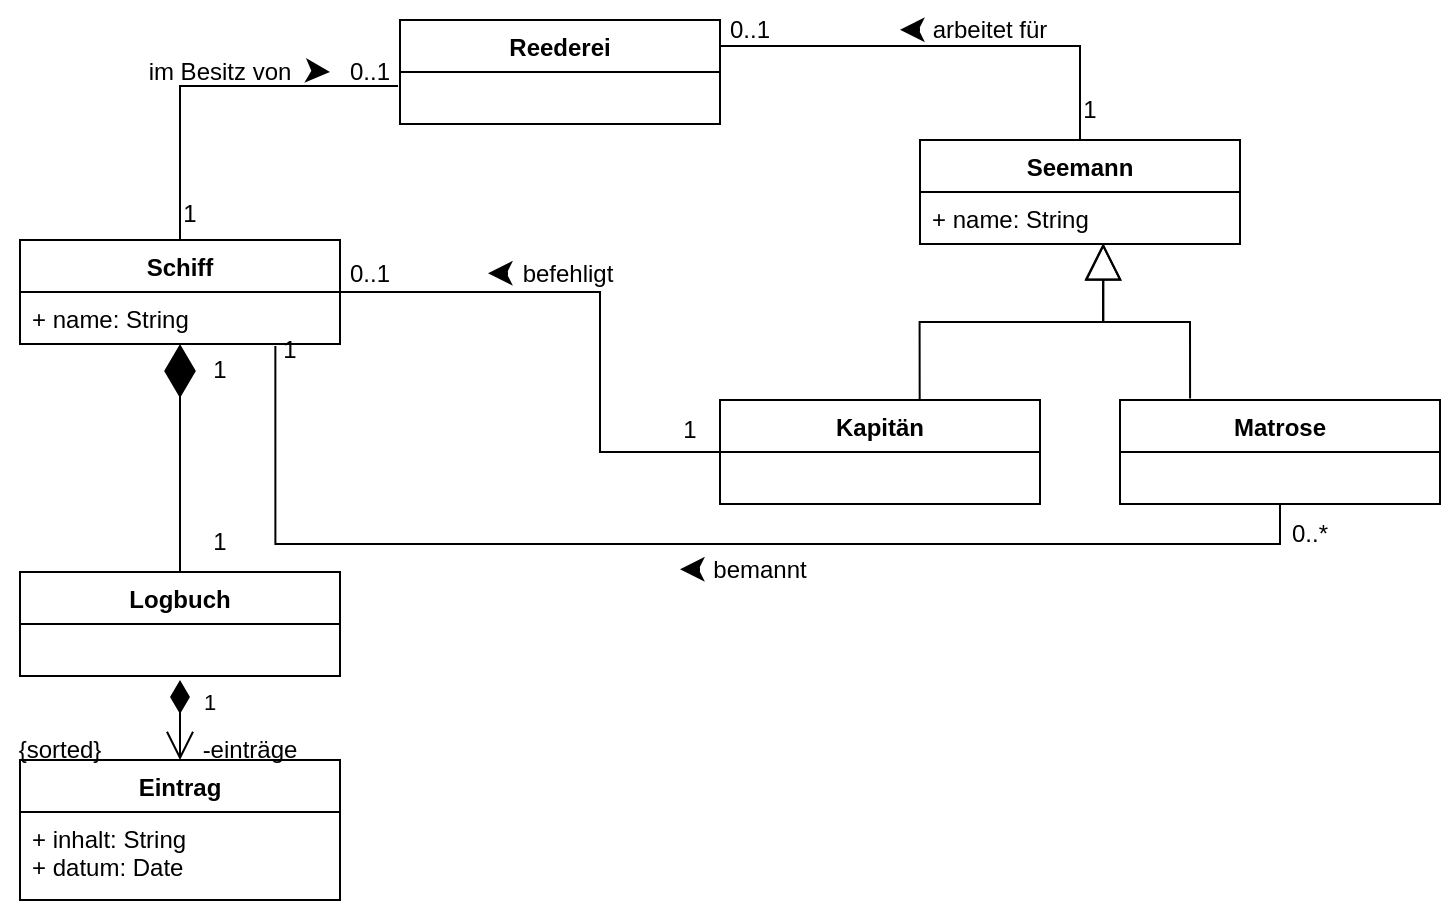 <mxfile version="20.0.4" type="github">
  <diagram id="C5RBs43oDa-KdzZeNtuy" name="Page-1">
    <mxGraphModel dx="782" dy="468" grid="1" gridSize="10" guides="1" tooltips="1" connect="1" arrows="1" fold="1" page="1" pageScale="1" pageWidth="827" pageHeight="1169" math="0" shadow="0">
      <root>
        <mxCell id="WIyWlLk6GJQsqaUBKTNV-0" />
        <mxCell id="WIyWlLk6GJQsqaUBKTNV-1" parent="WIyWlLk6GJQsqaUBKTNV-0" />
        <mxCell id="LNCcRjCM3wwA3M9pp7GL-0" value="Reederei" style="swimlane;fontStyle=1;align=center;verticalAlign=top;childLayout=stackLayout;horizontal=1;startSize=26;horizontalStack=0;resizeParent=1;resizeParentMax=0;resizeLast=0;collapsible=1;marginBottom=0;" parent="WIyWlLk6GJQsqaUBKTNV-1" vertex="1">
          <mxGeometry x="290" y="80" width="160" height="52" as="geometry" />
        </mxCell>
        <mxCell id="LNCcRjCM3wwA3M9pp7GL-59" style="edgeStyle=orthogonalEdgeStyle;rounded=0;orthogonalLoop=1;jettySize=auto;html=1;exitX=0.5;exitY=0;exitDx=0;exitDy=0;entryX=1;entryY=0.25;entryDx=0;entryDy=0;endArrow=none;endFill=0;elbow=vertical;" parent="WIyWlLk6GJQsqaUBKTNV-1" source="LNCcRjCM3wwA3M9pp7GL-4" target="LNCcRjCM3wwA3M9pp7GL-0" edge="1">
          <mxGeometry relative="1" as="geometry" />
        </mxCell>
        <mxCell id="LNCcRjCM3wwA3M9pp7GL-4" value="Seemann" style="swimlane;fontStyle=1;align=center;verticalAlign=top;childLayout=stackLayout;horizontal=1;startSize=26;horizontalStack=0;resizeParent=1;resizeParentMax=0;resizeLast=0;collapsible=1;marginBottom=0;" parent="WIyWlLk6GJQsqaUBKTNV-1" vertex="1">
          <mxGeometry x="550" y="140" width="160" height="52" as="geometry" />
        </mxCell>
        <mxCell id="LNCcRjCM3wwA3M9pp7GL-5" value="+ name: String" style="text;strokeColor=none;fillColor=none;align=left;verticalAlign=top;spacingLeft=4;spacingRight=4;overflow=hidden;rotatable=0;points=[[0,0.5],[1,0.5]];portConstraint=eastwest;" parent="LNCcRjCM3wwA3M9pp7GL-4" vertex="1">
          <mxGeometry y="26" width="160" height="26" as="geometry" />
        </mxCell>
        <mxCell id="LNCcRjCM3wwA3M9pp7GL-45" style="edgeStyle=orthogonalEdgeStyle;rounded=0;orthogonalLoop=1;jettySize=auto;html=1;exitX=0.5;exitY=0;exitDx=0;exitDy=0;entryX=-0.006;entryY=0.269;entryDx=0;entryDy=0;entryPerimeter=0;elbow=vertical;endArrow=none;endFill=0;" parent="WIyWlLk6GJQsqaUBKTNV-1" source="LNCcRjCM3wwA3M9pp7GL-20" edge="1">
          <mxGeometry relative="1" as="geometry">
            <mxPoint x="289.04" y="112.994" as="targetPoint" />
            <Array as="points">
              <mxPoint x="180" y="113" />
            </Array>
          </mxGeometry>
        </mxCell>
        <mxCell id="LNCcRjCM3wwA3M9pp7GL-20" value="Schiff" style="swimlane;fontStyle=1;align=center;verticalAlign=top;childLayout=stackLayout;horizontal=1;startSize=26;horizontalStack=0;resizeParent=1;resizeParentMax=0;resizeLast=0;collapsible=1;marginBottom=0;" parent="WIyWlLk6GJQsqaUBKTNV-1" vertex="1">
          <mxGeometry x="100" y="190" width="160" height="52" as="geometry" />
        </mxCell>
        <mxCell id="LNCcRjCM3wwA3M9pp7GL-21" value="+ name: String" style="text;strokeColor=none;fillColor=none;align=left;verticalAlign=top;spacingLeft=4;spacingRight=4;overflow=hidden;rotatable=0;points=[[0,0.5],[1,0.5]];portConstraint=eastwest;" parent="LNCcRjCM3wwA3M9pp7GL-20" vertex="1">
          <mxGeometry y="26" width="160" height="26" as="geometry" />
        </mxCell>
        <mxCell id="LNCcRjCM3wwA3M9pp7GL-74" style="edgeStyle=orthogonalEdgeStyle;rounded=0;orthogonalLoop=1;jettySize=auto;html=1;exitX=0.5;exitY=1;exitDx=0;exitDy=0;entryX=0.798;entryY=1.038;entryDx=0;entryDy=0;entryPerimeter=0;endArrow=none;endFill=0;strokeWidth=1;elbow=vertical;" parent="WIyWlLk6GJQsqaUBKTNV-1" source="LNCcRjCM3wwA3M9pp7GL-24" target="LNCcRjCM3wwA3M9pp7GL-21" edge="1">
          <mxGeometry relative="1" as="geometry" />
        </mxCell>
        <mxCell id="LNCcRjCM3wwA3M9pp7GL-24" value="Matrose" style="swimlane;fontStyle=1;align=center;verticalAlign=top;childLayout=stackLayout;horizontal=1;startSize=26;horizontalStack=0;resizeParent=1;resizeParentMax=0;resizeLast=0;collapsible=1;marginBottom=0;" parent="WIyWlLk6GJQsqaUBKTNV-1" vertex="1">
          <mxGeometry x="650" y="270" width="160" height="52" as="geometry" />
        </mxCell>
        <mxCell id="LNCcRjCM3wwA3M9pp7GL-69" style="edgeStyle=orthogonalEdgeStyle;rounded=0;orthogonalLoop=1;jettySize=auto;html=1;exitX=0;exitY=0.5;exitDx=0;exitDy=0;entryX=1;entryY=0.5;entryDx=0;entryDy=0;endArrow=none;endFill=0;strokeWidth=1;elbow=vertical;" parent="WIyWlLk6GJQsqaUBKTNV-1" source="LNCcRjCM3wwA3M9pp7GL-28" target="LNCcRjCM3wwA3M9pp7GL-20" edge="1">
          <mxGeometry relative="1" as="geometry">
            <Array as="points">
              <mxPoint x="390" y="296" />
              <mxPoint x="390" y="216" />
            </Array>
          </mxGeometry>
        </mxCell>
        <mxCell id="LNCcRjCM3wwA3M9pp7GL-28" value="Kapitän" style="swimlane;fontStyle=1;align=center;verticalAlign=top;childLayout=stackLayout;horizontal=1;startSize=26;horizontalStack=0;resizeParent=1;resizeParentMax=0;resizeLast=0;collapsible=1;marginBottom=0;" parent="WIyWlLk6GJQsqaUBKTNV-1" vertex="1">
          <mxGeometry x="450" y="270" width="160" height="52" as="geometry" />
        </mxCell>
        <mxCell id="LNCcRjCM3wwA3M9pp7GL-36" value="" style="endArrow=block;endSize=16;endFill=0;html=1;rounded=0;exitX=0.219;exitY=-0.014;exitDx=0;exitDy=0;exitPerimeter=0;entryX=0.573;entryY=0.991;entryDx=0;entryDy=0;entryPerimeter=0;edgeStyle=orthogonalEdgeStyle;" parent="WIyWlLk6GJQsqaUBKTNV-1" source="LNCcRjCM3wwA3M9pp7GL-24" target="LNCcRjCM3wwA3M9pp7GL-5" edge="1">
          <mxGeometry width="160" relative="1" as="geometry">
            <mxPoint x="580" y="270" as="sourcePoint" />
            <mxPoint x="640" y="210" as="targetPoint" />
          </mxGeometry>
        </mxCell>
        <mxCell id="LNCcRjCM3wwA3M9pp7GL-38" value="" style="endArrow=block;endSize=16;endFill=0;html=1;rounded=0;exitX=0.624;exitY=-0.005;exitDx=0;exitDy=0;exitPerimeter=0;entryX=0.572;entryY=0.986;entryDx=0;entryDy=0;entryPerimeter=0;edgeStyle=orthogonalEdgeStyle;" parent="WIyWlLk6GJQsqaUBKTNV-1" source="LNCcRjCM3wwA3M9pp7GL-28" target="LNCcRjCM3wwA3M9pp7GL-5" edge="1">
          <mxGeometry width="160" relative="1" as="geometry">
            <mxPoint x="550" y="260" as="sourcePoint" />
            <mxPoint x="632.08" y="226.286" as="targetPoint" />
          </mxGeometry>
        </mxCell>
        <mxCell id="LNCcRjCM3wwA3M9pp7GL-44" value="0..1" style="text;html=1;strokeColor=none;fillColor=none;align=center;verticalAlign=middle;whiteSpace=wrap;rounded=0;" parent="WIyWlLk6GJQsqaUBKTNV-1" vertex="1">
          <mxGeometry x="260" y="91" width="30" height="30" as="geometry" />
        </mxCell>
        <mxCell id="LNCcRjCM3wwA3M9pp7GL-46" value="im Besitz von" style="text;html=1;strokeColor=none;fillColor=none;align=center;verticalAlign=middle;whiteSpace=wrap;rounded=0;" parent="WIyWlLk6GJQsqaUBKTNV-1" vertex="1">
          <mxGeometry x="160" y="91" width="80" height="30" as="geometry" />
        </mxCell>
        <mxCell id="LNCcRjCM3wwA3M9pp7GL-47" value="Logbuch" style="swimlane;fontStyle=1;align=center;verticalAlign=top;childLayout=stackLayout;horizontal=1;startSize=26;horizontalStack=0;resizeParent=1;resizeParentMax=0;resizeLast=0;collapsible=1;marginBottom=0;" parent="WIyWlLk6GJQsqaUBKTNV-1" vertex="1">
          <mxGeometry x="100" y="356" width="160" height="52" as="geometry" />
        </mxCell>
        <mxCell id="LNCcRjCM3wwA3M9pp7GL-51" value="" style="endArrow=diamondThin;endFill=1;endSize=24;html=1;rounded=0;elbow=vertical;exitX=0.5;exitY=0;exitDx=0;exitDy=0;" parent="WIyWlLk6GJQsqaUBKTNV-1" source="LNCcRjCM3wwA3M9pp7GL-47" target="LNCcRjCM3wwA3M9pp7GL-21" edge="1">
          <mxGeometry width="160" relative="1" as="geometry">
            <mxPoint x="240" y="230" as="sourcePoint" />
            <mxPoint x="180" y="276" as="targetPoint" />
          </mxGeometry>
        </mxCell>
        <mxCell id="LNCcRjCM3wwA3M9pp7GL-52" value="1" style="text;html=1;strokeColor=none;fillColor=none;align=center;verticalAlign=middle;whiteSpace=wrap;rounded=0;" parent="WIyWlLk6GJQsqaUBKTNV-1" vertex="1">
          <mxGeometry x="185" y="240" width="30" height="30" as="geometry" />
        </mxCell>
        <mxCell id="LNCcRjCM3wwA3M9pp7GL-54" value="1" style="text;html=1;strokeColor=none;fillColor=none;align=center;verticalAlign=middle;whiteSpace=wrap;rounded=0;" parent="WIyWlLk6GJQsqaUBKTNV-1" vertex="1">
          <mxGeometry x="185" y="326" width="30" height="30" as="geometry" />
        </mxCell>
        <mxCell id="LNCcRjCM3wwA3M9pp7GL-55" value="Eintrag" style="swimlane;fontStyle=1;align=center;verticalAlign=top;childLayout=stackLayout;horizontal=1;startSize=26;horizontalStack=0;resizeParent=1;resizeParentMax=0;resizeLast=0;collapsible=1;marginBottom=0;" parent="WIyWlLk6GJQsqaUBKTNV-1" vertex="1">
          <mxGeometry x="100" y="450" width="160" height="70" as="geometry" />
        </mxCell>
        <mxCell id="LNCcRjCM3wwA3M9pp7GL-56" value="+ inhalt: String&#xa;+ datum: Date&#xa;" style="text;strokeColor=none;fillColor=none;align=left;verticalAlign=top;spacingLeft=4;spacingRight=4;overflow=hidden;rotatable=0;points=[[0,0.5],[1,0.5]];portConstraint=eastwest;" parent="LNCcRjCM3wwA3M9pp7GL-55" vertex="1">
          <mxGeometry y="26" width="160" height="44" as="geometry" />
        </mxCell>
        <mxCell id="LNCcRjCM3wwA3M9pp7GL-60" value="arbeitet für" style="text;html=1;strokeColor=none;fillColor=none;align=center;verticalAlign=middle;whiteSpace=wrap;rounded=0;" parent="WIyWlLk6GJQsqaUBKTNV-1" vertex="1">
          <mxGeometry x="550" y="70" width="70" height="30" as="geometry" />
        </mxCell>
        <mxCell id="LNCcRjCM3wwA3M9pp7GL-61" value="0..1" style="text;html=1;strokeColor=none;fillColor=none;align=center;verticalAlign=middle;whiteSpace=wrap;rounded=0;" parent="WIyWlLk6GJQsqaUBKTNV-1" vertex="1">
          <mxGeometry x="450" y="70" width="30" height="30" as="geometry" />
        </mxCell>
        <mxCell id="LNCcRjCM3wwA3M9pp7GL-63" value="1" style="text;html=1;strokeColor=none;fillColor=none;align=center;verticalAlign=middle;whiteSpace=wrap;rounded=0;" parent="WIyWlLk6GJQsqaUBKTNV-1" vertex="1">
          <mxGeometry x="170" y="162" width="30" height="30" as="geometry" />
        </mxCell>
        <mxCell id="LNCcRjCM3wwA3M9pp7GL-65" value="" style="endArrow=classic;html=1;rounded=0;elbow=vertical;strokeWidth=2;" parent="WIyWlLk6GJQsqaUBKTNV-1" edge="1">
          <mxGeometry width="50" height="50" relative="1" as="geometry">
            <mxPoint x="250" y="105.67" as="sourcePoint" />
            <mxPoint x="255" y="106" as="targetPoint" />
          </mxGeometry>
        </mxCell>
        <mxCell id="LNCcRjCM3wwA3M9pp7GL-67" value="" style="endArrow=classic;html=1;rounded=0;elbow=vertical;strokeWidth=2;" parent="WIyWlLk6GJQsqaUBKTNV-1" edge="1">
          <mxGeometry width="50" height="50" relative="1" as="geometry">
            <mxPoint x="550" y="84.86" as="sourcePoint" />
            <mxPoint x="540" y="84.86" as="targetPoint" />
          </mxGeometry>
        </mxCell>
        <mxCell id="LNCcRjCM3wwA3M9pp7GL-68" value="1" style="text;html=1;strokeColor=none;fillColor=none;align=center;verticalAlign=middle;whiteSpace=wrap;rounded=0;" parent="WIyWlLk6GJQsqaUBKTNV-1" vertex="1">
          <mxGeometry x="620" y="110" width="30" height="30" as="geometry" />
        </mxCell>
        <mxCell id="LNCcRjCM3wwA3M9pp7GL-70" value="befehligt" style="text;html=1;strokeColor=none;fillColor=none;align=center;verticalAlign=middle;whiteSpace=wrap;rounded=0;" parent="WIyWlLk6GJQsqaUBKTNV-1" vertex="1">
          <mxGeometry x="334" y="192" width="80" height="30" as="geometry" />
        </mxCell>
        <mxCell id="LNCcRjCM3wwA3M9pp7GL-71" value="" style="endArrow=classic;html=1;rounded=0;elbow=vertical;strokeWidth=2;" parent="WIyWlLk6GJQsqaUBKTNV-1" edge="1">
          <mxGeometry width="50" height="50" relative="1" as="geometry">
            <mxPoint x="344" y="206.67" as="sourcePoint" />
            <mxPoint x="334" y="206.67" as="targetPoint" />
          </mxGeometry>
        </mxCell>
        <mxCell id="LNCcRjCM3wwA3M9pp7GL-72" value="0..1" style="text;html=1;strokeColor=none;fillColor=none;align=center;verticalAlign=middle;whiteSpace=wrap;rounded=0;" parent="WIyWlLk6GJQsqaUBKTNV-1" vertex="1">
          <mxGeometry x="260" y="192" width="30" height="30" as="geometry" />
        </mxCell>
        <mxCell id="LNCcRjCM3wwA3M9pp7GL-73" value="1" style="text;html=1;strokeColor=none;fillColor=none;align=center;verticalAlign=middle;whiteSpace=wrap;rounded=0;" parent="WIyWlLk6GJQsqaUBKTNV-1" vertex="1">
          <mxGeometry x="420" y="270" width="30" height="30" as="geometry" />
        </mxCell>
        <mxCell id="LNCcRjCM3wwA3M9pp7GL-75" value="bemannt" style="text;html=1;strokeColor=none;fillColor=none;align=center;verticalAlign=middle;whiteSpace=wrap;rounded=0;" parent="WIyWlLk6GJQsqaUBKTNV-1" vertex="1">
          <mxGeometry x="430" y="340" width="80" height="30" as="geometry" />
        </mxCell>
        <mxCell id="LNCcRjCM3wwA3M9pp7GL-77" value="" style="endArrow=classic;html=1;rounded=0;elbow=vertical;strokeWidth=2;" parent="WIyWlLk6GJQsqaUBKTNV-1" edge="1">
          <mxGeometry width="50" height="50" relative="1" as="geometry">
            <mxPoint x="440" y="354.67" as="sourcePoint" />
            <mxPoint x="430" y="354.67" as="targetPoint" />
          </mxGeometry>
        </mxCell>
        <mxCell id="LNCcRjCM3wwA3M9pp7GL-78" value="1" style="text;html=1;strokeColor=none;fillColor=none;align=center;verticalAlign=middle;whiteSpace=wrap;rounded=0;" parent="WIyWlLk6GJQsqaUBKTNV-1" vertex="1">
          <mxGeometry x="220" y="230" width="30" height="30" as="geometry" />
        </mxCell>
        <mxCell id="LNCcRjCM3wwA3M9pp7GL-79" value="0..*" style="text;html=1;strokeColor=none;fillColor=none;align=center;verticalAlign=middle;whiteSpace=wrap;rounded=0;" parent="WIyWlLk6GJQsqaUBKTNV-1" vertex="1">
          <mxGeometry x="730" y="322" width="30" height="30" as="geometry" />
        </mxCell>
        <mxCell id="LNCcRjCM3wwA3M9pp7GL-81" value="{sorted}" style="text;html=1;strokeColor=none;fillColor=none;align=center;verticalAlign=middle;whiteSpace=wrap;rounded=0;" parent="WIyWlLk6GJQsqaUBKTNV-1" vertex="1">
          <mxGeometry x="90" y="430" width="60" height="30" as="geometry" />
        </mxCell>
        <mxCell id="LNCcRjCM3wwA3M9pp7GL-82" value="1" style="endArrow=open;html=1;endSize=12;startArrow=diamondThin;startSize=14;startFill=1;align=left;verticalAlign=bottom;rounded=0;strokeWidth=1;elbow=vertical;entryX=0.5;entryY=0;entryDx=0;entryDy=0;" parent="WIyWlLk6GJQsqaUBKTNV-1" target="LNCcRjCM3wwA3M9pp7GL-55" edge="1">
          <mxGeometry y="10" relative="1" as="geometry">
            <mxPoint x="180" y="410" as="sourcePoint" />
            <mxPoint x="510" y="390" as="targetPoint" />
            <mxPoint as="offset" />
          </mxGeometry>
        </mxCell>
        <mxCell id="LNCcRjCM3wwA3M9pp7GL-83" value="-einträge" style="text;html=1;strokeColor=none;fillColor=none;align=center;verticalAlign=middle;whiteSpace=wrap;rounded=0;" parent="WIyWlLk6GJQsqaUBKTNV-1" vertex="1">
          <mxGeometry x="185" y="430" width="60" height="30" as="geometry" />
        </mxCell>
      </root>
    </mxGraphModel>
  </diagram>
</mxfile>
